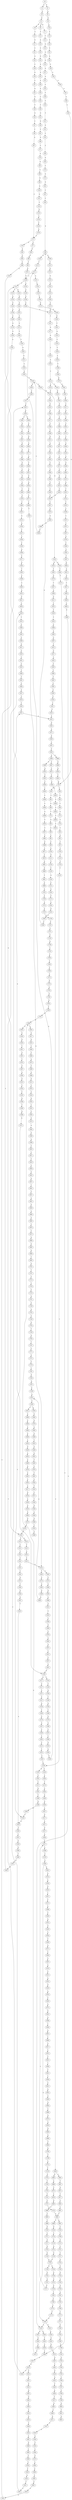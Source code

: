 strict digraph  {
	S0 -> S1 [ label = C ];
	S0 -> S2 [ label = T ];
	S1 -> S3 [ label = A ];
	S2 -> S4 [ label = A ];
	S3 -> S5 [ label = G ];
	S4 -> S6 [ label = G ];
	S5 -> S7 [ label = A ];
	S5 -> S8 [ label = C ];
	S5 -> S9 [ label = G ];
	S6 -> S10 [ label = C ];
	S7 -> S11 [ label = T ];
	S8 -> S12 [ label = T ];
	S9 -> S13 [ label = T ];
	S10 -> S14 [ label = T ];
	S11 -> S15 [ label = A ];
	S12 -> S16 [ label = A ];
	S13 -> S17 [ label = G ];
	S14 -> S18 [ label = C ];
	S15 -> S19 [ label = A ];
	S16 -> S20 [ label = C ];
	S17 -> S21 [ label = C ];
	S18 -> S22 [ label = C ];
	S19 -> S23 [ label = A ];
	S20 -> S24 [ label = G ];
	S21 -> S25 [ label = A ];
	S22 -> S26 [ label = A ];
	S23 -> S27 [ label = A ];
	S24 -> S28 [ label = A ];
	S25 -> S29 [ label = C ];
	S26 -> S30 [ label = C ];
	S27 -> S31 [ label = A ];
	S28 -> S32 [ label = G ];
	S29 -> S33 [ label = G ];
	S30 -> S34 [ label = C ];
	S31 -> S35 [ label = C ];
	S32 -> S36 [ label = A ];
	S33 -> S37 [ label = C ];
	S34 -> S38 [ label = G ];
	S35 -> S39 [ label = T ];
	S36 -> S40 [ label = A ];
	S37 -> S41 [ label = G ];
	S38 -> S42 [ label = G ];
	S39 -> S43 [ label = T ];
	S40 -> S44 [ label = C ];
	S41 -> S45 [ label = G ];
	S42 -> S46 [ label = A ];
	S43 -> S47 [ label = T ];
	S44 -> S48 [ label = T ];
	S45 -> S49 [ label = T ];
	S46 -> S50 [ label = C ];
	S47 -> S51 [ label = G ];
	S48 -> S52 [ label = G ];
	S49 -> S53 [ label = G ];
	S50 -> S54 [ label = G ];
	S51 -> S55 [ label = C ];
	S52 -> S56 [ label = G ];
	S53 -> S57 [ label = C ];
	S54 -> S58 [ label = C ];
	S54 -> S59 [ label = T ];
	S55 -> S60 [ label = C ];
	S56 -> S61 [ label = C ];
	S57 -> S62 [ label = C ];
	S58 -> S63 [ label = C ];
	S59 -> S64 [ label = C ];
	S60 -> S65 [ label = G ];
	S61 -> S66 [ label = G ];
	S62 -> S67 [ label = G ];
	S63 -> S68 [ label = C ];
	S64 -> S69 [ label = G ];
	S65 -> S70 [ label = T ];
	S66 -> S71 [ label = C ];
	S67 -> S72 [ label = C ];
	S68 -> S73 [ label = A ];
	S69 -> S74 [ label = T ];
	S70 -> S75 [ label = A ];
	S71 -> S76 [ label = A ];
	S72 -> S77 [ label = C ];
	S72 -> S78 [ label = A ];
	S73 -> S79 [ label = T ];
	S74 -> S80 [ label = G ];
	S75 -> S81 [ label = G ];
	S76 -> S82 [ label = G ];
	S77 -> S83 [ label = G ];
	S78 -> S84 [ label = A ];
	S79 -> S85 [ label = C ];
	S80 -> S86 [ label = A ];
	S81 -> S87 [ label = C ];
	S82 -> S88 [ label = C ];
	S83 -> S89 [ label = G ];
	S84 -> S90 [ label = C ];
	S85 -> S91 [ label = G ];
	S86 -> S92 [ label = C ];
	S87 -> S93 [ label = C ];
	S88 -> S94 [ label = G ];
	S89 -> S95 [ label = T ];
	S90 -> S96 [ label = C ];
	S91 -> S97 [ label = T ];
	S92 -> S98 [ label = C ];
	S93 -> S99 [ label = G ];
	S94 -> S100 [ label = G ];
	S95 -> S101 [ label = G ];
	S96 -> S102 [ label = A ];
	S97 -> S103 [ label = C ];
	S98 -> S104 [ label = G ];
	S99 -> S105 [ label = G ];
	S99 -> S106 [ label = C ];
	S100 -> S107 [ label = G ];
	S101 -> S108 [ label = G ];
	S102 -> S109 [ label = G ];
	S103 -> S110 [ label = C ];
	S104 -> S111 [ label = G ];
	S105 -> S112 [ label = T ];
	S106 -> S113 [ label = T ];
	S107 -> S114 [ label = T ];
	S108 -> S115 [ label = T ];
	S108 -> S116 [ label = A ];
	S109 -> S117 [ label = A ];
	S109 -> S118 [ label = T ];
	S110 -> S119 [ label = T ];
	S111 -> S120 [ label = T ];
	S112 -> S121 [ label = G ];
	S113 -> S122 [ label = G ];
	S114 -> S123 [ label = G ];
	S115 -> S124 [ label = G ];
	S115 -> S125 [ label = T ];
	S116 -> S126 [ label = A ];
	S117 -> S127 [ label = A ];
	S118 -> S128 [ label = C ];
	S119 -> S129 [ label = C ];
	S120 -> S130 [ label = C ];
	S121 -> S131 [ label = A ];
	S121 -> S108 [ label = G ];
	S122 -> S132 [ label = G ];
	S123 -> S133 [ label = C ];
	S124 -> S134 [ label = G ];
	S125 -> S135 [ label = A ];
	S126 -> S136 [ label = G ];
	S127 -> S137 [ label = C ];
	S128 -> S138 [ label = G ];
	S129 -> S139 [ label = T ];
	S130 -> S140 [ label = G ];
	S131 -> S141 [ label = C ];
	S132 -> S142 [ label = A ];
	S133 -> S143 [ label = C ];
	S134 -> S144 [ label = A ];
	S135 -> S145 [ label = G ];
	S136 -> S146 [ label = A ];
	S137 -> S147 [ label = A ];
	S138 -> S148 [ label = C ];
	S139 -> S149 [ label = T ];
	S139 -> S150 [ label = G ];
	S140 -> S151 [ label = C ];
	S141 -> S152 [ label = G ];
	S142 -> S153 [ label = A ];
	S143 -> S154 [ label = G ];
	S144 -> S155 [ label = A ];
	S145 -> S156 [ label = A ];
	S146 -> S157 [ label = A ];
	S147 -> S158 [ label = G ];
	S148 -> S159 [ label = G ];
	S149 -> S160 [ label = C ];
	S150 -> S161 [ label = T ];
	S151 -> S162 [ label = G ];
	S152 -> S163 [ label = T ];
	S153 -> S164 [ label = G ];
	S154 -> S72 [ label = C ];
	S155 -> S165 [ label = C ];
	S156 -> S166 [ label = A ];
	S157 -> S167 [ label = C ];
	S158 -> S168 [ label = C ];
	S159 -> S169 [ label = C ];
	S160 -> S170 [ label = T ];
	S161 -> S171 [ label = C ];
	S162 -> S172 [ label = T ];
	S163 -> S173 [ label = G ];
	S164 -> S174 [ label = A ];
	S165 -> S175 [ label = C ];
	S166 -> S176 [ label = G ];
	S167 -> S177 [ label = G ];
	S168 -> S178 [ label = C ];
	S169 -> S179 [ label = A ];
	S170 -> S180 [ label = C ];
	S171 -> S181 [ label = G ];
	S172 -> S182 [ label = A ];
	S173 -> S183 [ label = G ];
	S174 -> S157 [ label = A ];
	S175 -> S184 [ label = T ];
	S176 -> S185 [ label = G ];
	S177 -> S186 [ label = G ];
	S178 -> S187 [ label = G ];
	S179 -> S188 [ label = G ];
	S180 -> S189 [ label = G ];
	S181 -> S190 [ label = T ];
	S182 -> S191 [ label = G ];
	S183 -> S192 [ label = G ];
	S184 -> S193 [ label = C ];
	S185 -> S194 [ label = G ];
	S186 -> S195 [ label = C ];
	S187 -> S196 [ label = T ];
	S188 -> S197 [ label = C ];
	S189 -> S198 [ label = G ];
	S190 -> S199 [ label = G ];
	S191 -> S200 [ label = C ];
	S192 -> S201 [ label = T ];
	S193 -> S202 [ label = G ];
	S194 -> S203 [ label = G ];
	S195 -> S204 [ label = A ];
	S196 -> S205 [ label = C ];
	S197 -> S206 [ label = C ];
	S198 -> S207 [ label = A ];
	S199 -> S208 [ label = G ];
	S200 -> S209 [ label = C ];
	S201 -> S210 [ label = A ];
	S202 -> S211 [ label = G ];
	S203 -> S212 [ label = T ];
	S203 -> S213 [ label = G ];
	S204 -> S214 [ label = C ];
	S205 -> S215 [ label = C ];
	S206 -> S216 [ label = G ];
	S207 -> S217 [ label = G ];
	S208 -> S218 [ label = T ];
	S209 -> S99 [ label = G ];
	S210 -> S219 [ label = C ];
	S211 -> S220 [ label = C ];
	S212 -> S221 [ label = C ];
	S213 -> S222 [ label = T ];
	S214 -> S223 [ label = C ];
	S214 -> S224 [ label = T ];
	S215 -> S225 [ label = T ];
	S216 -> S226 [ label = G ];
	S217 -> S227 [ label = A ];
	S218 -> S228 [ label = A ];
	S219 -> S229 [ label = T ];
	S220 -> S230 [ label = A ];
	S221 -> S231 [ label = T ];
	S222 -> S232 [ label = C ];
	S223 -> S233 [ label = G ];
	S224 -> S234 [ label = G ];
	S225 -> S235 [ label = C ];
	S226 -> S236 [ label = T ];
	S227 -> S237 [ label = G ];
	S228 -> S238 [ label = C ];
	S229 -> S239 [ label = A ];
	S230 -> S240 [ label = C ];
	S231 -> S241 [ label = C ];
	S232 -> S242 [ label = C ];
	S233 -> S243 [ label = A ];
	S233 -> S244 [ label = G ];
	S234 -> S245 [ label = G ];
	S235 -> S139 [ label = T ];
	S236 -> S121 [ label = G ];
	S237 -> S246 [ label = G ];
	S238 -> S247 [ label = C ];
	S239 -> S248 [ label = T ];
	S240 -> S249 [ label = G ];
	S240 -> S250 [ label = C ];
	S241 -> S251 [ label = T ];
	S242 -> S252 [ label = G ];
	S243 -> S253 [ label = G ];
	S243 -> S254 [ label = A ];
	S244 -> S255 [ label = G ];
	S245 -> S256 [ label = G ];
	S246 -> S257 [ label = T ];
	S247 -> S258 [ label = G ];
	S248 -> S259 [ label = T ];
	S249 -> S260 [ label = C ];
	S250 -> S233 [ label = G ];
	S251 -> S261 [ label = C ];
	S252 -> S262 [ label = C ];
	S252 -> S263 [ label = T ];
	S253 -> S264 [ label = T ];
	S254 -> S265 [ label = T ];
	S255 -> S266 [ label = A ];
	S256 -> S267 [ label = A ];
	S257 -> S268 [ label = C ];
	S258 -> S269 [ label = G ];
	S259 -> S270 [ label = G ];
	S260 -> S271 [ label = G ];
	S261 -> S272 [ label = G ];
	S262 -> S273 [ label = C ];
	S263 -> S274 [ label = C ];
	S264 -> S275 [ label = C ];
	S265 -> S276 [ label = G ];
	S266 -> S277 [ label = A ];
	S267 -> S278 [ label = A ];
	S268 -> S279 [ label = C ];
	S269 -> S280 [ label = T ];
	S270 -> S281 [ label = G ];
	S271 -> S282 [ label = C ];
	S272 -> S283 [ label = T ];
	S273 -> S284 [ label = G ];
	S274 -> S285 [ label = G ];
	S275 -> S286 [ label = C ];
	S276 -> S287 [ label = T ];
	S277 -> S288 [ label = T ];
	S278 -> S289 [ label = C ];
	S279 -> S290 [ label = C ];
	S280 -> S291 [ label = G ];
	S281 -> S292 [ label = A ];
	S282 -> S293 [ label = G ];
	S283 -> S294 [ label = G ];
	S284 -> S295 [ label = G ];
	S285 -> S296 [ label = G ];
	S286 -> S297 [ label = A ];
	S287 -> S298 [ label = A ];
	S288 -> S299 [ label = T ];
	S289 -> S300 [ label = T ];
	S290 -> S301 [ label = A ];
	S290 -> S302 [ label = G ];
	S291 -> S303 [ label = G ];
	S292 -> S304 [ label = A ];
	S293 -> S305 [ label = C ];
	S293 -> S306 [ label = G ];
	S294 -> S307 [ label = G ];
	S295 -> S308 [ label = A ];
	S296 -> S309 [ label = A ];
	S297 -> S310 [ label = G ];
	S298 -> S311 [ label = G ];
	S299 -> S312 [ label = G ];
	S300 -> S313 [ label = G ];
	S301 -> S314 [ label = G ];
	S302 -> S315 [ label = G ];
	S302 -> S316 [ label = A ];
	S303 -> S115 [ label = T ];
	S304 -> S317 [ label = C ];
	S305 -> S318 [ label = G ];
	S306 -> S319 [ label = C ];
	S307 -> S320 [ label = T ];
	S308 -> S321 [ label = A ];
	S309 -> S322 [ label = A ];
	S310 -> S323 [ label = T ];
	S310 -> S324 [ label = C ];
	S311 -> S325 [ label = T ];
	S312 -> S326 [ label = A ];
	S313 -> S327 [ label = G ];
	S314 -> S328 [ label = A ];
	S315 -> S329 [ label = A ];
	S316 -> S330 [ label = G ];
	S316 -> S331 [ label = A ];
	S317 -> S332 [ label = G ];
	S318 -> S333 [ label = T ];
	S319 -> S334 [ label = T ];
	S320 -> S228 [ label = A ];
	S321 -> S335 [ label = C ];
	S322 -> S336 [ label = C ];
	S323 -> S337 [ label = A ];
	S324 -> S338 [ label = T ];
	S325 -> S339 [ label = T ];
	S326 -> S340 [ label = A ];
	S327 -> S341 [ label = A ];
	S328 -> S342 [ label = G ];
	S329 -> S343 [ label = G ];
	S330 -> S344 [ label = T ];
	S331 -> S345 [ label = G ];
	S332 -> S346 [ label = G ];
	S333 -> S347 [ label = C ];
	S334 -> S348 [ label = G ];
	S335 -> S349 [ label = T ];
	S336 -> S350 [ label = A ];
	S336 -> S351 [ label = T ];
	S337 -> S352 [ label = G ];
	S338 -> S353 [ label = T ];
	S339 -> S354 [ label = T ];
	S340 -> S355 [ label = C ];
	S341 -> S356 [ label = C ];
	S342 -> S357 [ label = C ];
	S343 -> S358 [ label = G ];
	S344 -> S359 [ label = C ];
	S345 -> S360 [ label = T ];
	S346 -> S361 [ label = T ];
	S347 -> S362 [ label = G ];
	S348 -> S363 [ label = G ];
	S349 -> S364 [ label = G ];
	S350 -> S365 [ label = G ];
	S351 -> S366 [ label = A ];
	S352 -> S367 [ label = G ];
	S353 -> S368 [ label = C ];
	S354 -> S369 [ label = C ];
	S355 -> S370 [ label = C ];
	S356 -> S371 [ label = C ];
	S357 -> S372 [ label = C ];
	S358 -> S373 [ label = C ];
	S359 -> S286 [ label = C ];
	S360 -> S374 [ label = C ];
	S361 -> S375 [ label = A ];
	S362 -> S376 [ label = A ];
	S363 -> S377 [ label = A ];
	S364 -> S378 [ label = C ];
	S365 -> S379 [ label = G ];
	S366 -> S380 [ label = C ];
	S367 -> S381 [ label = G ];
	S368 -> S382 [ label = A ];
	S369 -> S383 [ label = A ];
	S370 -> S384 [ label = C ];
	S371 -> S385 [ label = C ];
	S372 -> S386 [ label = A ];
	S373 -> S387 [ label = G ];
	S374 -> S388 [ label = G ];
	S375 -> S389 [ label = C ];
	S376 -> S390 [ label = C ];
	S377 -> S391 [ label = A ];
	S378 -> S392 [ label = A ];
	S379 -> S393 [ label = A ];
	S380 -> S394 [ label = A ];
	S381 -> S395 [ label = T ];
	S382 -> S396 [ label = C ];
	S383 -> S397 [ label = C ];
	S384 -> S398 [ label = G ];
	S385 -> S399 [ label = G ];
	S386 -> S400 [ label = C ];
	S387 -> S401 [ label = T ];
	S388 -> S402 [ label = C ];
	S388 -> S403 [ label = A ];
	S389 -> S404 [ label = G ];
	S390 -> S405 [ label = G ];
	S391 -> S406 [ label = T ];
	S392 -> S407 [ label = A ];
	S393 -> S408 [ label = A ];
	S394 -> S409 [ label = A ];
	S395 -> S410 [ label = C ];
	S396 -> S411 [ label = G ];
	S397 -> S412 [ label = T ];
	S398 -> S413 [ label = T ];
	S399 -> S414 [ label = T ];
	S400 -> S415 [ label = G ];
	S401 -> S416 [ label = G ];
	S402 -> S417 [ label = G ];
	S403 -> S418 [ label = G ];
	S404 -> S419 [ label = A ];
	S405 -> S420 [ label = C ];
	S406 -> S421 [ label = G ];
	S407 -> S422 [ label = C ];
	S408 -> S423 [ label = T ];
	S409 -> S424 [ label = C ];
	S410 -> S425 [ label = A ];
	S411 -> S426 [ label = C ];
	S412 -> S427 [ label = C ];
	S413 -> S428 [ label = C ];
	S414 -> S429 [ label = C ];
	S415 -> S430 [ label = G ];
	S416 -> S431 [ label = G ];
	S417 -> S432 [ label = G ];
	S418 -> S433 [ label = G ];
	S419 -> S434 [ label = A ];
	S420 -> S435 [ label = G ];
	S421 -> S436 [ label = G ];
	S422 -> S437 [ label = C ];
	S423 -> S438 [ label = A ];
	S424 -> S439 [ label = G ];
	S425 -> S440 [ label = C ];
	S426 -> S441 [ label = C ];
	S427 -> S442 [ label = C ];
	S428 -> S443 [ label = T ];
	S429 -> S443 [ label = T ];
	S430 -> S444 [ label = T ];
	S431 -> S445 [ label = T ];
	S432 -> S446 [ label = C ];
	S433 -> S447 [ label = T ];
	S434 -> S448 [ label = G ];
	S435 -> S449 [ label = C ];
	S436 -> S450 [ label = G ];
	S437 -> S451 [ label = A ];
	S438 -> S452 [ label = G ];
	S439 -> S453 [ label = A ];
	S440 -> S454 [ label = T ];
	S441 -> S455 [ label = C ];
	S442 -> S456 [ label = T ];
	S443 -> S457 [ label = C ];
	S444 -> S458 [ label = T ];
	S445 -> S459 [ label = A ];
	S446 -> S460 [ label = T ];
	S447 -> S461 [ label = A ];
	S448 -> S462 [ label = A ];
	S449 -> S463 [ label = C ];
	S450 -> S464 [ label = G ];
	S451 -> S109 [ label = G ];
	S452 -> S465 [ label = T ];
	S453 -> S466 [ label = A ];
	S454 -> S467 [ label = C ];
	S455 -> S468 [ label = T ];
	S456 -> S469 [ label = T ];
	S457 -> S470 [ label = G ];
	S458 -> S471 [ label = A ];
	S459 -> S472 [ label = T ];
	S460 -> S473 [ label = A ];
	S461 -> S474 [ label = T ];
	S462 -> S475 [ label = A ];
	S463 -> S476 [ label = T ];
	S464 -> S477 [ label = T ];
	S465 -> S478 [ label = C ];
	S466 -> S479 [ label = A ];
	S467 -> S480 [ label = G ];
	S468 -> S481 [ label = T ];
	S469 -> S482 [ label = T ];
	S470 -> S483 [ label = G ];
	S471 -> S484 [ label = C ];
	S472 -> S485 [ label = G ];
	S473 -> S486 [ label = T ];
	S474 -> S487 [ label = A ];
	S475 -> S488 [ label = G ];
	S476 -> S489 [ label = C ];
	S477 -> S490 [ label = C ];
	S478 -> S491 [ label = T ];
	S479 -> S492 [ label = A ];
	S480 -> S493 [ label = C ];
	S481 -> S494 [ label = C ];
	S482 -> S495 [ label = C ];
	S483 -> S496 [ label = C ];
	S484 -> S497 [ label = T ];
	S485 -> S498 [ label = A ];
	S486 -> S499 [ label = A ];
	S487 -> S500 [ label = A ];
	S488 -> S501 [ label = T ];
	S489 -> S502 [ label = G ];
	S490 -> S503 [ label = C ];
	S491 -> S504 [ label = C ];
	S492 -> S505 [ label = C ];
	S493 -> S506 [ label = T ];
	S494 -> S507 [ label = A ];
	S495 -> S508 [ label = A ];
	S496 -> S509 [ label = A ];
	S497 -> S510 [ label = G ];
	S498 -> S511 [ label = G ];
	S499 -> S512 [ label = G ];
	S500 -> S513 [ label = G ];
	S501 -> S514 [ label = G ];
	S502 -> S515 [ label = G ];
	S503 -> S252 [ label = G ];
	S504 -> S516 [ label = T ];
	S505 -> S517 [ label = A ];
	S506 -> S518 [ label = T ];
	S507 -> S519 [ label = T ];
	S508 -> S520 [ label = T ];
	S509 -> S240 [ label = C ];
	S510 -> S521 [ label = C ];
	S511 -> S522 [ label = C ];
	S512 -> S523 [ label = T ];
	S513 -> S524 [ label = T ];
	S514 -> S525 [ label = T ];
	S515 -> S526 [ label = G ];
	S516 -> S527 [ label = C ];
	S517 -> S528 [ label = G ];
	S518 -> S529 [ label = C ];
	S519 -> S530 [ label = C ];
	S520 -> S531 [ label = C ];
	S521 -> S532 [ label = A ];
	S522 -> S533 [ label = G ];
	S523 -> S534 [ label = A ];
	S524 -> S535 [ label = C ];
	S525 -> S536 [ label = C ];
	S526 -> S537 [ label = C ];
	S527 -> S538 [ label = T ];
	S528 -> S539 [ label = A ];
	S529 -> S540 [ label = A ];
	S530 -> S541 [ label = C ];
	S531 -> S542 [ label = C ];
	S532 -> S543 [ label = G ];
	S533 -> S544 [ label = G ];
	S534 -> S545 [ label = G ];
	S535 -> S546 [ label = G ];
	S536 -> S547 [ label = C ];
	S537 -> S548 [ label = T ];
	S538 -> S549 [ label = G ];
	S539 -> S550 [ label = A ];
	S540 -> S551 [ label = T ];
	S541 -> S552 [ label = A ];
	S542 -> S552 [ label = A ];
	S543 -> S553 [ label = A ];
	S544 -> S554 [ label = T ];
	S545 -> S555 [ label = C ];
	S546 -> S556 [ label = T ];
	S547 -> S557 [ label = T ];
	S548 -> S558 [ label = C ];
	S549 -> S559 [ label = A ];
	S550 -> S560 [ label = G ];
	S551 -> S561 [ label = C ];
	S552 -> S562 [ label = G ];
	S553 -> S563 [ label = C ];
	S554 -> S564 [ label = C ];
	S555 -> S565 [ label = C ];
	S556 -> S566 [ label = G ];
	S557 -> S567 [ label = G ];
	S558 -> S568 [ label = A ];
	S559 -> S569 [ label = G ];
	S560 -> S570 [ label = G ];
	S561 -> S541 [ label = C ];
	S562 -> S571 [ label = A ];
	S563 -> S572 [ label = G ];
	S564 -> S573 [ label = G ];
	S565 -> S574 [ label = G ];
	S566 -> S575 [ label = G ];
	S567 -> S576 [ label = G ];
	S568 -> S577 [ label = C ];
	S569 -> S578 [ label = T ];
	S570 -> S579 [ label = G ];
	S571 -> S580 [ label = A ];
	S572 -> S581 [ label = G ];
	S573 -> S582 [ label = C ];
	S574 -> S583 [ label = A ];
	S575 -> S218 [ label = T ];
	S576 -> S584 [ label = C ];
	S577 -> S585 [ label = G ];
	S578 -> S586 [ label = A ];
	S579 -> S203 [ label = G ];
	S580 -> S587 [ label = C ];
	S581 -> S588 [ label = A ];
	S582 -> S589 [ label = A ];
	S583 -> S590 [ label = A ];
	S584 -> S591 [ label = C ];
	S585 -> S592 [ label = T ];
	S587 -> S593 [ label = C ];
	S588 -> S594 [ label = C ];
	S589 -> S595 [ label = C ];
	S590 -> S596 [ label = A ];
	S591 -> S597 [ label = T ];
	S592 -> S598 [ label = C ];
	S593 -> S599 [ label = A ];
	S593 -> S600 [ label = G ];
	S594 -> S601 [ label = A ];
	S595 -> S602 [ label = G ];
	S596 -> S603 [ label = C ];
	S597 -> S604 [ label = G ];
	S598 -> S605 [ label = C ];
	S599 -> S606 [ label = G ];
	S599 -> S607 [ label = C ];
	S600 -> S608 [ label = G ];
	S601 -> S609 [ label = C ];
	S602 -> S610 [ label = C ];
	S603 -> S611 [ label = C ];
	S604 -> S612 [ label = G ];
	S605 -> S613 [ label = A ];
	S606 -> S614 [ label = A ];
	S607 -> S615 [ label = C ];
	S608 -> S616 [ label = A ];
	S609 -> S617 [ label = A ];
	S610 -> S618 [ label = G ];
	S611 -> S619 [ label = C ];
	S612 -> S620 [ label = G ];
	S613 -> S621 [ label = G ];
	S614 -> S622 [ label = C ];
	S615 -> S623 [ label = A ];
	S616 -> S624 [ label = C ];
	S617 -> S625 [ label = C ];
	S618 -> S282 [ label = C ];
	S619 -> S626 [ label = C ];
	S620 -> S627 [ label = T ];
	S621 -> S628 [ label = C ];
	S622 -> S629 [ label = T ];
	S623 -> S630 [ label = C ];
	S624 -> S54 [ label = G ];
	S625 -> S631 [ label = C ];
	S626 -> S632 [ label = G ];
	S627 -> S633 [ label = C ];
	S628 -> S338 [ label = T ];
	S629 -> S634 [ label = C ];
	S630 -> S635 [ label = C ];
	S631 -> S636 [ label = T ];
	S632 -> S637 [ label = A ];
	S633 -> S638 [ label = C ];
	S634 -> S639 [ label = C ];
	S635 -> S640 [ label = C ];
	S636 -> S641 [ label = C ];
	S637 -> S642 [ label = C ];
	S638 -> S643 [ label = C ];
	S639 -> S644 [ label = C ];
	S640 -> S645 [ label = C ];
	S641 -> S646 [ label = T ];
	S642 -> S647 [ label = T ];
	S643 -> S648 [ label = G ];
	S644 -> S649 [ label = A ];
	S645 -> S650 [ label = T ];
	S646 -> S651 [ label = A ];
	S647 -> S652 [ label = A ];
	S648 -> S316 [ label = A ];
	S649 -> S653 [ label = T ];
	S650 -> S654 [ label = T ];
	S651 -> S655 [ label = G ];
	S652 -> S656 [ label = G ];
	S653 -> S657 [ label = C ];
	S654 -> S658 [ label = C ];
	S655 -> S659 [ label = A ];
	S656 -> S660 [ label = A ];
	S657 -> S661 [ label = T ];
	S658 -> S662 [ label = C ];
	S658 -> S663 [ label = G ];
	S659 -> S664 [ label = A ];
	S660 -> S665 [ label = A ];
	S661 -> S666 [ label = G ];
	S662 -> S667 [ label = T ];
	S663 -> S668 [ label = A ];
	S664 -> S669 [ label = C ];
	S665 -> S670 [ label = T ];
	S666 -> S671 [ label = C ];
	S667 -> S672 [ label = G ];
	S668 -> S673 [ label = T ];
	S669 -> S674 [ label = G ];
	S670 -> S675 [ label = C ];
	S671 -> S676 [ label = C ];
	S672 -> S677 [ label = T ];
	S673 -> S678 [ label = C ];
	S674 -> S679 [ label = A ];
	S675 -> S680 [ label = G ];
	S676 -> S681 [ label = A ];
	S677 -> S682 [ label = C ];
	S678 -> S683 [ label = G ];
	S679 -> S684 [ label = G ];
	S680 -> S685 [ label = G ];
	S681 -> S686 [ label = G ];
	S682 -> S687 [ label = C ];
	S683 -> S688 [ label = T ];
	S684 -> S689 [ label = G ];
	S685 -> S690 [ label = G ];
	S686 -> S691 [ label = T ];
	S687 -> S692 [ label = T ];
	S688 -> S693 [ label = T ];
	S689 -> S694 [ label = T ];
	S690 -> S695 [ label = T ];
	S691 -> S696 [ label = C ];
	S692 -> S697 [ label = A ];
	S692 -> S698 [ label = T ];
	S693 -> S699 [ label = T ];
	S694 -> S700 [ label = G ];
	S695 -> S701 [ label = A ];
	S696 -> S702 [ label = G ];
	S697 -> S703 [ label = C ];
	S698 -> S704 [ label = G ];
	S699 -> S705 [ label = G ];
	S700 -> S706 [ label = T ];
	S701 -> S707 [ label = T ];
	S702 -> S708 [ label = T ];
	S703 -> S709 [ label = T ];
	S704 -> S710 [ label = T ];
	S705 -> S711 [ label = T ];
	S706 -> S712 [ label = C ];
	S707 -> S713 [ label = C ];
	S708 -> S714 [ label = A ];
	S709 -> S715 [ label = A ];
	S710 -> S716 [ label = A ];
	S711 -> S717 [ label = A ];
	S712 -> S718 [ label = C ];
	S713 -> S719 [ label = C ];
	S714 -> S720 [ label = A ];
	S715 -> S721 [ label = C ];
	S716 -> S722 [ label = G ];
	S717 -> S723 [ label = G ];
	S718 -> S724 [ label = C ];
	S719 -> S725 [ label = C ];
	S720 -> S726 [ label = G ];
	S721 -> S727 [ label = C ];
	S722 -> S728 [ label = G ];
	S723 -> S729 [ label = G ];
	S724 -> S730 [ label = T ];
	S725 -> S731 [ label = G ];
	S726 -> S732 [ label = A ];
	S727 -> S733 [ label = A ];
	S728 -> S734 [ label = A ];
	S729 -> S734 [ label = A ];
	S730 -> S735 [ label = G ];
	S731 -> S736 [ label = A ];
	S732 -> S737 [ label = C ];
	S733 -> S738 [ label = G ];
	S734 -> S739 [ label = G ];
	S734 -> S740 [ label = A ];
	S735 -> S741 [ label = T ];
	S736 -> S742 [ label = A ];
	S737 -> S743 [ label = G ];
	S738 -> S744 [ label = G ];
	S739 -> S745 [ label = A ];
	S740 -> S746 [ label = A ];
	S741 -> S747 [ label = C ];
	S742 -> S748 [ label = A ];
	S743 -> S749 [ label = G ];
	S744 -> S750 [ label = A ];
	S745 -> S751 [ label = G ];
	S746 -> S752 [ label = G ];
	S747 -> S753 [ label = C ];
	S748 -> S754 [ label = G ];
	S749 -> S755 [ label = C ];
	S750 -> S756 [ label = G ];
	S751 -> S757 [ label = G ];
	S752 -> S758 [ label = G ];
	S753 -> S692 [ label = T ];
	S754 -> S759 [ label = T ];
	S755 -> S760 [ label = T ];
	S756 -> S761 [ label = A ];
	S757 -> S257 [ label = T ];
	S758 -> S762 [ label = T ];
	S759 -> S763 [ label = G ];
	S760 -> S764 [ label = C ];
	S761 -> S765 [ label = G ];
	S762 -> S766 [ label = C ];
	S763 -> S767 [ label = T ];
	S764 -> S768 [ label = T ];
	S765 -> S769 [ label = T ];
	S766 -> S770 [ label = C ];
	S767 -> S771 [ label = C ];
	S768 -> S772 [ label = C ];
	S769 -> S773 [ label = C ];
	S770 -> S774 [ label = C ];
	S771 -> S775 [ label = G ];
	S772 -> S776 [ label = G ];
	S773 -> S777 [ label = A ];
	S774 -> S302 [ label = G ];
	S775 -> S778 [ label = T ];
	S776 -> S779 [ label = A ];
	S777 -> S780 [ label = G ];
	S778 -> S781 [ label = C ];
	S779 -> S782 [ label = A ];
	S780 -> S783 [ label = G ];
	S781 -> S784 [ label = G ];
	S782 -> S785 [ label = G ];
	S783 -> S786 [ label = A ];
	S784 -> S787 [ label = G ];
	S785 -> S788 [ label = T ];
	S786 -> S789 [ label = C ];
	S787 -> S790 [ label = A ];
	S788 -> S791 [ label = C ];
	S789 -> S792 [ label = C ];
	S790 -> S322 [ label = A ];
	S791 -> S388 [ label = G ];
	S792 -> S793 [ label = A ];
	S793 -> S794 [ label = G ];
	S794 -> S795 [ label = T ];
	S795 -> S796 [ label = C ];
	S796 -> S797 [ label = T ];
	S797 -> S798 [ label = C ];
	S798 -> S799 [ label = T ];
	S799 -> S800 [ label = G ];
	S800 -> S801 [ label = T ];
	S801 -> S802 [ label = A ];
}
